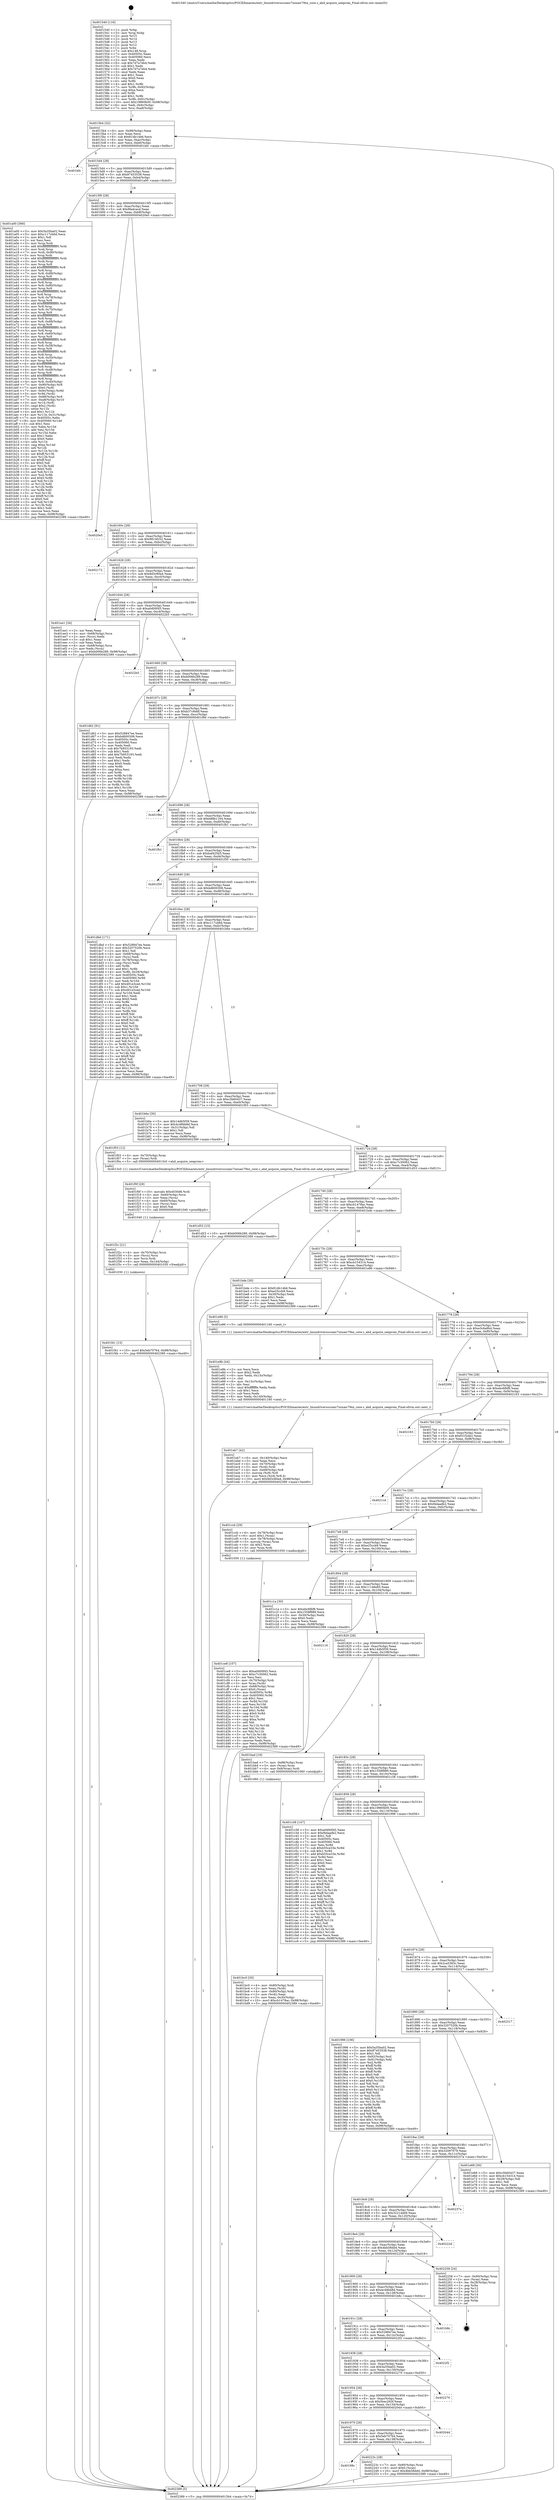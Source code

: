 digraph "0x401540" {
  label = "0x401540 (/mnt/c/Users/mathe/Desktop/tcc/POCII/binaries/extr_linuxdriversscsiaic7xxxaic79xx_core.c_ahd_acquire_seeprom_Final-ollvm.out::main(0))"
  labelloc = "t"
  node[shape=record]

  Entry [label="",width=0.3,height=0.3,shape=circle,fillcolor=black,style=filled]
  "0x4015b4" [label="{
     0x4015b4 [32]\l
     | [instrs]\l
     &nbsp;&nbsp;0x4015b4 \<+6\>: mov -0x98(%rbp),%eax\l
     &nbsp;&nbsp;0x4015ba \<+2\>: mov %eax,%ecx\l
     &nbsp;&nbsp;0x4015bc \<+6\>: sub $0x81db14b6,%ecx\l
     &nbsp;&nbsp;0x4015c2 \<+6\>: mov %eax,-0xac(%rbp)\l
     &nbsp;&nbsp;0x4015c8 \<+6\>: mov %ecx,-0xb0(%rbp)\l
     &nbsp;&nbsp;0x4015ce \<+6\>: je 0000000000401bfc \<main+0x6bc\>\l
  }"]
  "0x401bfc" [label="{
     0x401bfc\l
  }", style=dashed]
  "0x4015d4" [label="{
     0x4015d4 [28]\l
     | [instrs]\l
     &nbsp;&nbsp;0x4015d4 \<+5\>: jmp 00000000004015d9 \<main+0x99\>\l
     &nbsp;&nbsp;0x4015d9 \<+6\>: mov -0xac(%rbp),%eax\l
     &nbsp;&nbsp;0x4015df \<+5\>: sub $0x87453538,%eax\l
     &nbsp;&nbsp;0x4015e4 \<+6\>: mov %eax,-0xb4(%rbp)\l
     &nbsp;&nbsp;0x4015ea \<+6\>: je 0000000000401a00 \<main+0x4c0\>\l
  }"]
  Exit [label="",width=0.3,height=0.3,shape=circle,fillcolor=black,style=filled,peripheries=2]
  "0x401a00" [label="{
     0x401a00 [366]\l
     | [instrs]\l
     &nbsp;&nbsp;0x401a00 \<+5\>: mov $0x5a35ba02,%eax\l
     &nbsp;&nbsp;0x401a05 \<+5\>: mov $0xc117cb6d,%ecx\l
     &nbsp;&nbsp;0x401a0a \<+2\>: mov $0x1,%dl\l
     &nbsp;&nbsp;0x401a0c \<+2\>: xor %esi,%esi\l
     &nbsp;&nbsp;0x401a0e \<+3\>: mov %rsp,%rdi\l
     &nbsp;&nbsp;0x401a11 \<+4\>: add $0xfffffffffffffff0,%rdi\l
     &nbsp;&nbsp;0x401a15 \<+3\>: mov %rdi,%rsp\l
     &nbsp;&nbsp;0x401a18 \<+7\>: mov %rdi,-0x90(%rbp)\l
     &nbsp;&nbsp;0x401a1f \<+3\>: mov %rsp,%rdi\l
     &nbsp;&nbsp;0x401a22 \<+4\>: add $0xfffffffffffffff0,%rdi\l
     &nbsp;&nbsp;0x401a26 \<+3\>: mov %rdi,%rsp\l
     &nbsp;&nbsp;0x401a29 \<+3\>: mov %rsp,%r8\l
     &nbsp;&nbsp;0x401a2c \<+4\>: add $0xfffffffffffffff0,%r8\l
     &nbsp;&nbsp;0x401a30 \<+3\>: mov %r8,%rsp\l
     &nbsp;&nbsp;0x401a33 \<+7\>: mov %r8,-0x88(%rbp)\l
     &nbsp;&nbsp;0x401a3a \<+3\>: mov %rsp,%r8\l
     &nbsp;&nbsp;0x401a3d \<+4\>: add $0xfffffffffffffff0,%r8\l
     &nbsp;&nbsp;0x401a41 \<+3\>: mov %r8,%rsp\l
     &nbsp;&nbsp;0x401a44 \<+4\>: mov %r8,-0x80(%rbp)\l
     &nbsp;&nbsp;0x401a48 \<+3\>: mov %rsp,%r8\l
     &nbsp;&nbsp;0x401a4b \<+4\>: add $0xfffffffffffffff0,%r8\l
     &nbsp;&nbsp;0x401a4f \<+3\>: mov %r8,%rsp\l
     &nbsp;&nbsp;0x401a52 \<+4\>: mov %r8,-0x78(%rbp)\l
     &nbsp;&nbsp;0x401a56 \<+3\>: mov %rsp,%r8\l
     &nbsp;&nbsp;0x401a59 \<+4\>: add $0xfffffffffffffff0,%r8\l
     &nbsp;&nbsp;0x401a5d \<+3\>: mov %r8,%rsp\l
     &nbsp;&nbsp;0x401a60 \<+4\>: mov %r8,-0x70(%rbp)\l
     &nbsp;&nbsp;0x401a64 \<+3\>: mov %rsp,%r8\l
     &nbsp;&nbsp;0x401a67 \<+4\>: add $0xfffffffffffffff0,%r8\l
     &nbsp;&nbsp;0x401a6b \<+3\>: mov %r8,%rsp\l
     &nbsp;&nbsp;0x401a6e \<+4\>: mov %r8,-0x68(%rbp)\l
     &nbsp;&nbsp;0x401a72 \<+3\>: mov %rsp,%r8\l
     &nbsp;&nbsp;0x401a75 \<+4\>: add $0xfffffffffffffff0,%r8\l
     &nbsp;&nbsp;0x401a79 \<+3\>: mov %r8,%rsp\l
     &nbsp;&nbsp;0x401a7c \<+4\>: mov %r8,-0x60(%rbp)\l
     &nbsp;&nbsp;0x401a80 \<+3\>: mov %rsp,%r8\l
     &nbsp;&nbsp;0x401a83 \<+4\>: add $0xfffffffffffffff0,%r8\l
     &nbsp;&nbsp;0x401a87 \<+3\>: mov %r8,%rsp\l
     &nbsp;&nbsp;0x401a8a \<+4\>: mov %r8,-0x58(%rbp)\l
     &nbsp;&nbsp;0x401a8e \<+3\>: mov %rsp,%r8\l
     &nbsp;&nbsp;0x401a91 \<+4\>: add $0xfffffffffffffff0,%r8\l
     &nbsp;&nbsp;0x401a95 \<+3\>: mov %r8,%rsp\l
     &nbsp;&nbsp;0x401a98 \<+4\>: mov %r8,-0x50(%rbp)\l
     &nbsp;&nbsp;0x401a9c \<+3\>: mov %rsp,%r8\l
     &nbsp;&nbsp;0x401a9f \<+4\>: add $0xfffffffffffffff0,%r8\l
     &nbsp;&nbsp;0x401aa3 \<+3\>: mov %r8,%rsp\l
     &nbsp;&nbsp;0x401aa6 \<+4\>: mov %r8,-0x48(%rbp)\l
     &nbsp;&nbsp;0x401aaa \<+3\>: mov %rsp,%r8\l
     &nbsp;&nbsp;0x401aad \<+4\>: add $0xfffffffffffffff0,%r8\l
     &nbsp;&nbsp;0x401ab1 \<+3\>: mov %r8,%rsp\l
     &nbsp;&nbsp;0x401ab4 \<+4\>: mov %r8,-0x40(%rbp)\l
     &nbsp;&nbsp;0x401ab8 \<+7\>: mov -0x90(%rbp),%r8\l
     &nbsp;&nbsp;0x401abf \<+7\>: movl $0x0,(%r8)\l
     &nbsp;&nbsp;0x401ac6 \<+7\>: mov -0x9c(%rbp),%r9d\l
     &nbsp;&nbsp;0x401acd \<+3\>: mov %r9d,(%rdi)\l
     &nbsp;&nbsp;0x401ad0 \<+7\>: mov -0x88(%rbp),%r8\l
     &nbsp;&nbsp;0x401ad7 \<+7\>: mov -0xa8(%rbp),%r10\l
     &nbsp;&nbsp;0x401ade \<+3\>: mov %r10,(%r8)\l
     &nbsp;&nbsp;0x401ae1 \<+3\>: cmpl $0x2,(%rdi)\l
     &nbsp;&nbsp;0x401ae4 \<+4\>: setne %r11b\l
     &nbsp;&nbsp;0x401ae8 \<+4\>: and $0x1,%r11b\l
     &nbsp;&nbsp;0x401aec \<+4\>: mov %r11b,-0x31(%rbp)\l
     &nbsp;&nbsp;0x401af0 \<+7\>: mov 0x40505c,%ebx\l
     &nbsp;&nbsp;0x401af7 \<+8\>: mov 0x405060,%r14d\l
     &nbsp;&nbsp;0x401aff \<+3\>: sub $0x1,%esi\l
     &nbsp;&nbsp;0x401b02 \<+3\>: mov %ebx,%r15d\l
     &nbsp;&nbsp;0x401b05 \<+3\>: add %esi,%r15d\l
     &nbsp;&nbsp;0x401b08 \<+4\>: imul %r15d,%ebx\l
     &nbsp;&nbsp;0x401b0c \<+3\>: and $0x1,%ebx\l
     &nbsp;&nbsp;0x401b0f \<+3\>: cmp $0x0,%ebx\l
     &nbsp;&nbsp;0x401b12 \<+4\>: sete %r11b\l
     &nbsp;&nbsp;0x401b16 \<+4\>: cmp $0xa,%r14d\l
     &nbsp;&nbsp;0x401b1a \<+4\>: setl %r12b\l
     &nbsp;&nbsp;0x401b1e \<+3\>: mov %r11b,%r13b\l
     &nbsp;&nbsp;0x401b21 \<+4\>: xor $0xff,%r13b\l
     &nbsp;&nbsp;0x401b25 \<+3\>: mov %r12b,%sil\l
     &nbsp;&nbsp;0x401b28 \<+4\>: xor $0xff,%sil\l
     &nbsp;&nbsp;0x401b2c \<+3\>: xor $0x0,%dl\l
     &nbsp;&nbsp;0x401b2f \<+3\>: mov %r13b,%dil\l
     &nbsp;&nbsp;0x401b32 \<+4\>: and $0x0,%dil\l
     &nbsp;&nbsp;0x401b36 \<+3\>: and %dl,%r11b\l
     &nbsp;&nbsp;0x401b39 \<+3\>: mov %sil,%r8b\l
     &nbsp;&nbsp;0x401b3c \<+4\>: and $0x0,%r8b\l
     &nbsp;&nbsp;0x401b40 \<+3\>: and %dl,%r12b\l
     &nbsp;&nbsp;0x401b43 \<+3\>: or %r11b,%dil\l
     &nbsp;&nbsp;0x401b46 \<+3\>: or %r12b,%r8b\l
     &nbsp;&nbsp;0x401b49 \<+3\>: xor %r8b,%dil\l
     &nbsp;&nbsp;0x401b4c \<+3\>: or %sil,%r13b\l
     &nbsp;&nbsp;0x401b4f \<+4\>: xor $0xff,%r13b\l
     &nbsp;&nbsp;0x401b53 \<+3\>: or $0x0,%dl\l
     &nbsp;&nbsp;0x401b56 \<+3\>: and %dl,%r13b\l
     &nbsp;&nbsp;0x401b59 \<+3\>: or %r13b,%dil\l
     &nbsp;&nbsp;0x401b5c \<+4\>: test $0x1,%dil\l
     &nbsp;&nbsp;0x401b60 \<+3\>: cmovne %ecx,%eax\l
     &nbsp;&nbsp;0x401b63 \<+6\>: mov %eax,-0x98(%rbp)\l
     &nbsp;&nbsp;0x401b69 \<+5\>: jmp 0000000000402389 \<main+0xe49\>\l
  }"]
  "0x4015f0" [label="{
     0x4015f0 [28]\l
     | [instrs]\l
     &nbsp;&nbsp;0x4015f0 \<+5\>: jmp 00000000004015f5 \<main+0xb5\>\l
     &nbsp;&nbsp;0x4015f5 \<+6\>: mov -0xac(%rbp),%eax\l
     &nbsp;&nbsp;0x4015fb \<+5\>: sub $0x8fadcacd,%eax\l
     &nbsp;&nbsp;0x401600 \<+6\>: mov %eax,-0xb8(%rbp)\l
     &nbsp;&nbsp;0x401606 \<+6\>: je 00000000004020e5 \<main+0xba5\>\l
  }"]
  "0x40198c" [label="{
     0x40198c\l
  }", style=dashed]
  "0x4020e5" [label="{
     0x4020e5\l
  }", style=dashed]
  "0x40160c" [label="{
     0x40160c [28]\l
     | [instrs]\l
     &nbsp;&nbsp;0x40160c \<+5\>: jmp 0000000000401611 \<main+0xd1\>\l
     &nbsp;&nbsp;0x401611 \<+6\>: mov -0xac(%rbp),%eax\l
     &nbsp;&nbsp;0x401617 \<+5\>: sub $0x9814fc52,%eax\l
     &nbsp;&nbsp;0x40161c \<+6\>: mov %eax,-0xbc(%rbp)\l
     &nbsp;&nbsp;0x401622 \<+6\>: je 0000000000402172 \<main+0xc32\>\l
  }"]
  "0x40223c" [label="{
     0x40223c [28]\l
     | [instrs]\l
     &nbsp;&nbsp;0x40223c \<+7\>: mov -0x90(%rbp),%rax\l
     &nbsp;&nbsp;0x402243 \<+6\>: movl $0x0,(%rax)\l
     &nbsp;&nbsp;0x402249 \<+10\>: movl $0x4bb58dd4,-0x98(%rbp)\l
     &nbsp;&nbsp;0x402253 \<+5\>: jmp 0000000000402389 \<main+0xe49\>\l
  }"]
  "0x402172" [label="{
     0x402172\l
  }", style=dashed]
  "0x401628" [label="{
     0x401628 [28]\l
     | [instrs]\l
     &nbsp;&nbsp;0x401628 \<+5\>: jmp 000000000040162d \<main+0xed\>\l
     &nbsp;&nbsp;0x40162d \<+6\>: mov -0xac(%rbp),%eax\l
     &nbsp;&nbsp;0x401633 \<+5\>: sub $0x9d3c80a4,%eax\l
     &nbsp;&nbsp;0x401638 \<+6\>: mov %eax,-0xc0(%rbp)\l
     &nbsp;&nbsp;0x40163e \<+6\>: je 0000000000401ee1 \<main+0x9a1\>\l
  }"]
  "0x401970" [label="{
     0x401970 [28]\l
     | [instrs]\l
     &nbsp;&nbsp;0x401970 \<+5\>: jmp 0000000000401975 \<main+0x435\>\l
     &nbsp;&nbsp;0x401975 \<+6\>: mov -0xac(%rbp),%eax\l
     &nbsp;&nbsp;0x40197b \<+5\>: sub $0x5eb70764,%eax\l
     &nbsp;&nbsp;0x401980 \<+6\>: mov %eax,-0x138(%rbp)\l
     &nbsp;&nbsp;0x401986 \<+6\>: je 000000000040223c \<main+0xcfc\>\l
  }"]
  "0x401ee1" [label="{
     0x401ee1 [34]\l
     | [instrs]\l
     &nbsp;&nbsp;0x401ee1 \<+2\>: xor %eax,%eax\l
     &nbsp;&nbsp;0x401ee3 \<+4\>: mov -0x68(%rbp),%rcx\l
     &nbsp;&nbsp;0x401ee7 \<+2\>: mov (%rcx),%edx\l
     &nbsp;&nbsp;0x401ee9 \<+3\>: sub $0x1,%eax\l
     &nbsp;&nbsp;0x401eec \<+2\>: sub %eax,%edx\l
     &nbsp;&nbsp;0x401eee \<+4\>: mov -0x68(%rbp),%rcx\l
     &nbsp;&nbsp;0x401ef2 \<+2\>: mov %edx,(%rcx)\l
     &nbsp;&nbsp;0x401ef4 \<+10\>: movl $0xb006b289,-0x98(%rbp)\l
     &nbsp;&nbsp;0x401efe \<+5\>: jmp 0000000000402389 \<main+0xe49\>\l
  }"]
  "0x401644" [label="{
     0x401644 [28]\l
     | [instrs]\l
     &nbsp;&nbsp;0x401644 \<+5\>: jmp 0000000000401649 \<main+0x109\>\l
     &nbsp;&nbsp;0x401649 \<+6\>: mov -0xac(%rbp),%eax\l
     &nbsp;&nbsp;0x40164f \<+5\>: sub $0xa0d00f45,%eax\l
     &nbsp;&nbsp;0x401654 \<+6\>: mov %eax,-0xc4(%rbp)\l
     &nbsp;&nbsp;0x40165a \<+6\>: je 00000000004022b5 \<main+0xd75\>\l
  }"]
  "0x402044" [label="{
     0x402044\l
  }", style=dashed]
  "0x4022b5" [label="{
     0x4022b5\l
  }", style=dashed]
  "0x401660" [label="{
     0x401660 [28]\l
     | [instrs]\l
     &nbsp;&nbsp;0x401660 \<+5\>: jmp 0000000000401665 \<main+0x125\>\l
     &nbsp;&nbsp;0x401665 \<+6\>: mov -0xac(%rbp),%eax\l
     &nbsp;&nbsp;0x40166b \<+5\>: sub $0xb006b289,%eax\l
     &nbsp;&nbsp;0x401670 \<+6\>: mov %eax,-0xc8(%rbp)\l
     &nbsp;&nbsp;0x401676 \<+6\>: je 0000000000401d62 \<main+0x822\>\l
  }"]
  "0x401954" [label="{
     0x401954 [28]\l
     | [instrs]\l
     &nbsp;&nbsp;0x401954 \<+5\>: jmp 0000000000401959 \<main+0x419\>\l
     &nbsp;&nbsp;0x401959 \<+6\>: mov -0xac(%rbp),%eax\l
     &nbsp;&nbsp;0x40195f \<+5\>: sub $0x5bec262f,%eax\l
     &nbsp;&nbsp;0x401964 \<+6\>: mov %eax,-0x134(%rbp)\l
     &nbsp;&nbsp;0x40196a \<+6\>: je 0000000000402044 \<main+0xb04\>\l
  }"]
  "0x401d62" [label="{
     0x401d62 [91]\l
     | [instrs]\l
     &nbsp;&nbsp;0x401d62 \<+5\>: mov $0x528847ee,%eax\l
     &nbsp;&nbsp;0x401d67 \<+5\>: mov $0xbd600306,%ecx\l
     &nbsp;&nbsp;0x401d6c \<+7\>: mov 0x40505c,%edx\l
     &nbsp;&nbsp;0x401d73 \<+7\>: mov 0x405060,%esi\l
     &nbsp;&nbsp;0x401d7a \<+2\>: mov %edx,%edi\l
     &nbsp;&nbsp;0x401d7c \<+6\>: sub $0x7b953193,%edi\l
     &nbsp;&nbsp;0x401d82 \<+3\>: sub $0x1,%edi\l
     &nbsp;&nbsp;0x401d85 \<+6\>: add $0x7b953193,%edi\l
     &nbsp;&nbsp;0x401d8b \<+3\>: imul %edi,%edx\l
     &nbsp;&nbsp;0x401d8e \<+3\>: and $0x1,%edx\l
     &nbsp;&nbsp;0x401d91 \<+3\>: cmp $0x0,%edx\l
     &nbsp;&nbsp;0x401d94 \<+4\>: sete %r8b\l
     &nbsp;&nbsp;0x401d98 \<+3\>: cmp $0xa,%esi\l
     &nbsp;&nbsp;0x401d9b \<+4\>: setl %r9b\l
     &nbsp;&nbsp;0x401d9f \<+3\>: mov %r8b,%r10b\l
     &nbsp;&nbsp;0x401da2 \<+3\>: and %r9b,%r10b\l
     &nbsp;&nbsp;0x401da5 \<+3\>: xor %r9b,%r8b\l
     &nbsp;&nbsp;0x401da8 \<+3\>: or %r8b,%r10b\l
     &nbsp;&nbsp;0x401dab \<+4\>: test $0x1,%r10b\l
     &nbsp;&nbsp;0x401daf \<+3\>: cmovne %ecx,%eax\l
     &nbsp;&nbsp;0x401db2 \<+6\>: mov %eax,-0x98(%rbp)\l
     &nbsp;&nbsp;0x401db8 \<+5\>: jmp 0000000000402389 \<main+0xe49\>\l
  }"]
  "0x40167c" [label="{
     0x40167c [28]\l
     | [instrs]\l
     &nbsp;&nbsp;0x40167c \<+5\>: jmp 0000000000401681 \<main+0x141\>\l
     &nbsp;&nbsp;0x401681 \<+6\>: mov -0xac(%rbp),%eax\l
     &nbsp;&nbsp;0x401687 \<+5\>: sub $0xb37c8ddf,%eax\l
     &nbsp;&nbsp;0x40168c \<+6\>: mov %eax,-0xcc(%rbp)\l
     &nbsp;&nbsp;0x401692 \<+6\>: je 0000000000401f8d \<main+0xa4d\>\l
  }"]
  "0x402270" [label="{
     0x402270\l
  }", style=dashed]
  "0x401f8d" [label="{
     0x401f8d\l
  }", style=dashed]
  "0x401698" [label="{
     0x401698 [28]\l
     | [instrs]\l
     &nbsp;&nbsp;0x401698 \<+5\>: jmp 000000000040169d \<main+0x15d\>\l
     &nbsp;&nbsp;0x40169d \<+6\>: mov -0xac(%rbp),%eax\l
     &nbsp;&nbsp;0x4016a3 \<+5\>: sub $0xb88b1164,%eax\l
     &nbsp;&nbsp;0x4016a8 \<+6\>: mov %eax,-0xd0(%rbp)\l
     &nbsp;&nbsp;0x4016ae \<+6\>: je 0000000000401fb1 \<main+0xa71\>\l
  }"]
  "0x401938" [label="{
     0x401938 [28]\l
     | [instrs]\l
     &nbsp;&nbsp;0x401938 \<+5\>: jmp 000000000040193d \<main+0x3fd\>\l
     &nbsp;&nbsp;0x40193d \<+6\>: mov -0xac(%rbp),%eax\l
     &nbsp;&nbsp;0x401943 \<+5\>: sub $0x5a35ba02,%eax\l
     &nbsp;&nbsp;0x401948 \<+6\>: mov %eax,-0x130(%rbp)\l
     &nbsp;&nbsp;0x40194e \<+6\>: je 0000000000402270 \<main+0xd30\>\l
  }"]
  "0x401fb1" [label="{
     0x401fb1\l
  }", style=dashed]
  "0x4016b4" [label="{
     0x4016b4 [28]\l
     | [instrs]\l
     &nbsp;&nbsp;0x4016b4 \<+5\>: jmp 00000000004016b9 \<main+0x179\>\l
     &nbsp;&nbsp;0x4016b9 \<+6\>: mov -0xac(%rbp),%eax\l
     &nbsp;&nbsp;0x4016bf \<+5\>: sub $0xbaf425b5,%eax\l
     &nbsp;&nbsp;0x4016c4 \<+6\>: mov %eax,-0xd4(%rbp)\l
     &nbsp;&nbsp;0x4016ca \<+6\>: je 0000000000401f50 \<main+0xa10\>\l
  }"]
  "0x4022f2" [label="{
     0x4022f2\l
  }", style=dashed]
  "0x401f50" [label="{
     0x401f50\l
  }", style=dashed]
  "0x4016d0" [label="{
     0x4016d0 [28]\l
     | [instrs]\l
     &nbsp;&nbsp;0x4016d0 \<+5\>: jmp 00000000004016d5 \<main+0x195\>\l
     &nbsp;&nbsp;0x4016d5 \<+6\>: mov -0xac(%rbp),%eax\l
     &nbsp;&nbsp;0x4016db \<+5\>: sub $0xbd600306,%eax\l
     &nbsp;&nbsp;0x4016e0 \<+6\>: mov %eax,-0xd8(%rbp)\l
     &nbsp;&nbsp;0x4016e6 \<+6\>: je 0000000000401dbd \<main+0x87d\>\l
  }"]
  "0x40191c" [label="{
     0x40191c [28]\l
     | [instrs]\l
     &nbsp;&nbsp;0x40191c \<+5\>: jmp 0000000000401921 \<main+0x3e1\>\l
     &nbsp;&nbsp;0x401921 \<+6\>: mov -0xac(%rbp),%eax\l
     &nbsp;&nbsp;0x401927 \<+5\>: sub $0x528847ee,%eax\l
     &nbsp;&nbsp;0x40192c \<+6\>: mov %eax,-0x12c(%rbp)\l
     &nbsp;&nbsp;0x401932 \<+6\>: je 00000000004022f2 \<main+0xdb2\>\l
  }"]
  "0x401dbd" [label="{
     0x401dbd [171]\l
     | [instrs]\l
     &nbsp;&nbsp;0x401dbd \<+5\>: mov $0x528847ee,%eax\l
     &nbsp;&nbsp;0x401dc2 \<+5\>: mov $0x3207520b,%ecx\l
     &nbsp;&nbsp;0x401dc7 \<+2\>: mov $0x1,%dl\l
     &nbsp;&nbsp;0x401dc9 \<+4\>: mov -0x68(%rbp),%rsi\l
     &nbsp;&nbsp;0x401dcd \<+2\>: mov (%rsi),%edi\l
     &nbsp;&nbsp;0x401dcf \<+4\>: mov -0x78(%rbp),%rsi\l
     &nbsp;&nbsp;0x401dd3 \<+2\>: cmp (%rsi),%edi\l
     &nbsp;&nbsp;0x401dd5 \<+4\>: setl %r8b\l
     &nbsp;&nbsp;0x401dd9 \<+4\>: and $0x1,%r8b\l
     &nbsp;&nbsp;0x401ddd \<+4\>: mov %r8b,-0x29(%rbp)\l
     &nbsp;&nbsp;0x401de1 \<+7\>: mov 0x40505c,%edi\l
     &nbsp;&nbsp;0x401de8 \<+8\>: mov 0x405060,%r9d\l
     &nbsp;&nbsp;0x401df0 \<+3\>: mov %edi,%r10d\l
     &nbsp;&nbsp;0x401df3 \<+7\>: add $0x491e3ced,%r10d\l
     &nbsp;&nbsp;0x401dfa \<+4\>: sub $0x1,%r10d\l
     &nbsp;&nbsp;0x401dfe \<+7\>: sub $0x491e3ced,%r10d\l
     &nbsp;&nbsp;0x401e05 \<+4\>: imul %r10d,%edi\l
     &nbsp;&nbsp;0x401e09 \<+3\>: and $0x1,%edi\l
     &nbsp;&nbsp;0x401e0c \<+3\>: cmp $0x0,%edi\l
     &nbsp;&nbsp;0x401e0f \<+4\>: sete %r8b\l
     &nbsp;&nbsp;0x401e13 \<+4\>: cmp $0xa,%r9d\l
     &nbsp;&nbsp;0x401e17 \<+4\>: setl %r11b\l
     &nbsp;&nbsp;0x401e1b \<+3\>: mov %r8b,%bl\l
     &nbsp;&nbsp;0x401e1e \<+3\>: xor $0xff,%bl\l
     &nbsp;&nbsp;0x401e21 \<+3\>: mov %r11b,%r14b\l
     &nbsp;&nbsp;0x401e24 \<+4\>: xor $0xff,%r14b\l
     &nbsp;&nbsp;0x401e28 \<+3\>: xor $0x0,%dl\l
     &nbsp;&nbsp;0x401e2b \<+3\>: mov %bl,%r15b\l
     &nbsp;&nbsp;0x401e2e \<+4\>: and $0x0,%r15b\l
     &nbsp;&nbsp;0x401e32 \<+3\>: and %dl,%r8b\l
     &nbsp;&nbsp;0x401e35 \<+3\>: mov %r14b,%r12b\l
     &nbsp;&nbsp;0x401e38 \<+4\>: and $0x0,%r12b\l
     &nbsp;&nbsp;0x401e3c \<+3\>: and %dl,%r11b\l
     &nbsp;&nbsp;0x401e3f \<+3\>: or %r8b,%r15b\l
     &nbsp;&nbsp;0x401e42 \<+3\>: or %r11b,%r12b\l
     &nbsp;&nbsp;0x401e45 \<+3\>: xor %r12b,%r15b\l
     &nbsp;&nbsp;0x401e48 \<+3\>: or %r14b,%bl\l
     &nbsp;&nbsp;0x401e4b \<+3\>: xor $0xff,%bl\l
     &nbsp;&nbsp;0x401e4e \<+3\>: or $0x0,%dl\l
     &nbsp;&nbsp;0x401e51 \<+2\>: and %dl,%bl\l
     &nbsp;&nbsp;0x401e53 \<+3\>: or %bl,%r15b\l
     &nbsp;&nbsp;0x401e56 \<+4\>: test $0x1,%r15b\l
     &nbsp;&nbsp;0x401e5a \<+3\>: cmovne %ecx,%eax\l
     &nbsp;&nbsp;0x401e5d \<+6\>: mov %eax,-0x98(%rbp)\l
     &nbsp;&nbsp;0x401e63 \<+5\>: jmp 0000000000402389 \<main+0xe49\>\l
  }"]
  "0x4016ec" [label="{
     0x4016ec [28]\l
     | [instrs]\l
     &nbsp;&nbsp;0x4016ec \<+5\>: jmp 00000000004016f1 \<main+0x1b1\>\l
     &nbsp;&nbsp;0x4016f1 \<+6\>: mov -0xac(%rbp),%eax\l
     &nbsp;&nbsp;0x4016f7 \<+5\>: sub $0xc117cb6d,%eax\l
     &nbsp;&nbsp;0x4016fc \<+6\>: mov %eax,-0xdc(%rbp)\l
     &nbsp;&nbsp;0x401702 \<+6\>: je 0000000000401b6e \<main+0x62e\>\l
  }"]
  "0x401b8c" [label="{
     0x401b8c\l
  }", style=dashed]
  "0x401b6e" [label="{
     0x401b6e [30]\l
     | [instrs]\l
     &nbsp;&nbsp;0x401b6e \<+5\>: mov $0x14db5f39,%eax\l
     &nbsp;&nbsp;0x401b73 \<+5\>: mov $0x4c48bb8d,%ecx\l
     &nbsp;&nbsp;0x401b78 \<+3\>: mov -0x31(%rbp),%dl\l
     &nbsp;&nbsp;0x401b7b \<+3\>: test $0x1,%dl\l
     &nbsp;&nbsp;0x401b7e \<+3\>: cmovne %ecx,%eax\l
     &nbsp;&nbsp;0x401b81 \<+6\>: mov %eax,-0x98(%rbp)\l
     &nbsp;&nbsp;0x401b87 \<+5\>: jmp 0000000000402389 \<main+0xe49\>\l
  }"]
  "0x401708" [label="{
     0x401708 [28]\l
     | [instrs]\l
     &nbsp;&nbsp;0x401708 \<+5\>: jmp 000000000040170d \<main+0x1cd\>\l
     &nbsp;&nbsp;0x40170d \<+6\>: mov -0xac(%rbp),%eax\l
     &nbsp;&nbsp;0x401713 \<+5\>: sub $0xc5b60437,%eax\l
     &nbsp;&nbsp;0x401718 \<+6\>: mov %eax,-0xe0(%rbp)\l
     &nbsp;&nbsp;0x40171e \<+6\>: je 0000000000401f03 \<main+0x9c3\>\l
  }"]
  "0x401900" [label="{
     0x401900 [28]\l
     | [instrs]\l
     &nbsp;&nbsp;0x401900 \<+5\>: jmp 0000000000401905 \<main+0x3c5\>\l
     &nbsp;&nbsp;0x401905 \<+6\>: mov -0xac(%rbp),%eax\l
     &nbsp;&nbsp;0x40190b \<+5\>: sub $0x4c48bb8d,%eax\l
     &nbsp;&nbsp;0x401910 \<+6\>: mov %eax,-0x128(%rbp)\l
     &nbsp;&nbsp;0x401916 \<+6\>: je 0000000000401b8c \<main+0x64c\>\l
  }"]
  "0x401f03" [label="{
     0x401f03 [12]\l
     | [instrs]\l
     &nbsp;&nbsp;0x401f03 \<+4\>: mov -0x70(%rbp),%rax\l
     &nbsp;&nbsp;0x401f07 \<+3\>: mov (%rax),%rdi\l
     &nbsp;&nbsp;0x401f0a \<+5\>: call 00000000004013c0 \<ahd_acquire_seeprom\>\l
     | [calls]\l
     &nbsp;&nbsp;0x4013c0 \{1\} (/mnt/c/Users/mathe/Desktop/tcc/POCII/binaries/extr_linuxdriversscsiaic7xxxaic79xx_core.c_ahd_acquire_seeprom_Final-ollvm.out::ahd_acquire_seeprom)\l
  }"]
  "0x401724" [label="{
     0x401724 [28]\l
     | [instrs]\l
     &nbsp;&nbsp;0x401724 \<+5\>: jmp 0000000000401729 \<main+0x1e9\>\l
     &nbsp;&nbsp;0x401729 \<+6\>: mov -0xac(%rbp),%eax\l
     &nbsp;&nbsp;0x40172f \<+5\>: sub $0xc7c30062,%eax\l
     &nbsp;&nbsp;0x401734 \<+6\>: mov %eax,-0xe4(%rbp)\l
     &nbsp;&nbsp;0x40173a \<+6\>: je 0000000000401d53 \<main+0x813\>\l
  }"]
  "0x402258" [label="{
     0x402258 [24]\l
     | [instrs]\l
     &nbsp;&nbsp;0x402258 \<+7\>: mov -0x90(%rbp),%rax\l
     &nbsp;&nbsp;0x40225f \<+2\>: mov (%rax),%eax\l
     &nbsp;&nbsp;0x402261 \<+4\>: lea -0x28(%rbp),%rsp\l
     &nbsp;&nbsp;0x402265 \<+1\>: pop %rbx\l
     &nbsp;&nbsp;0x402266 \<+2\>: pop %r12\l
     &nbsp;&nbsp;0x402268 \<+2\>: pop %r13\l
     &nbsp;&nbsp;0x40226a \<+2\>: pop %r14\l
     &nbsp;&nbsp;0x40226c \<+2\>: pop %r15\l
     &nbsp;&nbsp;0x40226e \<+1\>: pop %rbp\l
     &nbsp;&nbsp;0x40226f \<+1\>: ret\l
  }"]
  "0x401d53" [label="{
     0x401d53 [15]\l
     | [instrs]\l
     &nbsp;&nbsp;0x401d53 \<+10\>: movl $0xb006b289,-0x98(%rbp)\l
     &nbsp;&nbsp;0x401d5d \<+5\>: jmp 0000000000402389 \<main+0xe49\>\l
  }"]
  "0x401740" [label="{
     0x401740 [28]\l
     | [instrs]\l
     &nbsp;&nbsp;0x401740 \<+5\>: jmp 0000000000401745 \<main+0x205\>\l
     &nbsp;&nbsp;0x401745 \<+6\>: mov -0xac(%rbp),%eax\l
     &nbsp;&nbsp;0x40174b \<+5\>: sub $0xcb1478ac,%eax\l
     &nbsp;&nbsp;0x401750 \<+6\>: mov %eax,-0xe8(%rbp)\l
     &nbsp;&nbsp;0x401756 \<+6\>: je 0000000000401bde \<main+0x69e\>\l
  }"]
  "0x4018e4" [label="{
     0x4018e4 [28]\l
     | [instrs]\l
     &nbsp;&nbsp;0x4018e4 \<+5\>: jmp 00000000004018e9 \<main+0x3a9\>\l
     &nbsp;&nbsp;0x4018e9 \<+6\>: mov -0xac(%rbp),%eax\l
     &nbsp;&nbsp;0x4018ef \<+5\>: sub $0x4bb58dd4,%eax\l
     &nbsp;&nbsp;0x4018f4 \<+6\>: mov %eax,-0x124(%rbp)\l
     &nbsp;&nbsp;0x4018fa \<+6\>: je 0000000000402258 \<main+0xd18\>\l
  }"]
  "0x401bde" [label="{
     0x401bde [30]\l
     | [instrs]\l
     &nbsp;&nbsp;0x401bde \<+5\>: mov $0x81db14b6,%eax\l
     &nbsp;&nbsp;0x401be3 \<+5\>: mov $0xe25ccb9,%ecx\l
     &nbsp;&nbsp;0x401be8 \<+3\>: mov -0x30(%rbp),%edx\l
     &nbsp;&nbsp;0x401beb \<+3\>: cmp $0x1,%edx\l
     &nbsp;&nbsp;0x401bee \<+3\>: cmovl %ecx,%eax\l
     &nbsp;&nbsp;0x401bf1 \<+6\>: mov %eax,-0x98(%rbp)\l
     &nbsp;&nbsp;0x401bf7 \<+5\>: jmp 0000000000402389 \<main+0xe49\>\l
  }"]
  "0x40175c" [label="{
     0x40175c [28]\l
     | [instrs]\l
     &nbsp;&nbsp;0x40175c \<+5\>: jmp 0000000000401761 \<main+0x221\>\l
     &nbsp;&nbsp;0x401761 \<+6\>: mov -0xac(%rbp),%eax\l
     &nbsp;&nbsp;0x401767 \<+5\>: sub $0xcb154314,%eax\l
     &nbsp;&nbsp;0x40176c \<+6\>: mov %eax,-0xec(%rbp)\l
     &nbsp;&nbsp;0x401772 \<+6\>: je 0000000000401e86 \<main+0x946\>\l
  }"]
  "0x40222d" [label="{
     0x40222d\l
  }", style=dashed]
  "0x401e86" [label="{
     0x401e86 [5]\l
     | [instrs]\l
     &nbsp;&nbsp;0x401e86 \<+5\>: call 0000000000401160 \<next_i\>\l
     | [calls]\l
     &nbsp;&nbsp;0x401160 \{1\} (/mnt/c/Users/mathe/Desktop/tcc/POCII/binaries/extr_linuxdriversscsiaic7xxxaic79xx_core.c_ahd_acquire_seeprom_Final-ollvm.out::next_i)\l
  }"]
  "0x401778" [label="{
     0x401778 [28]\l
     | [instrs]\l
     &nbsp;&nbsp;0x401778 \<+5\>: jmp 000000000040177d \<main+0x23d\>\l
     &nbsp;&nbsp;0x40177d \<+6\>: mov -0xac(%rbp),%eax\l
     &nbsp;&nbsp;0x401783 \<+5\>: sub $0xe3c6a8b4,%eax\l
     &nbsp;&nbsp;0x401788 \<+6\>: mov %eax,-0xf0(%rbp)\l
     &nbsp;&nbsp;0x40178e \<+6\>: je 00000000004020f4 \<main+0xbb4\>\l
  }"]
  "0x4018c8" [label="{
     0x4018c8 [28]\l
     | [instrs]\l
     &nbsp;&nbsp;0x4018c8 \<+5\>: jmp 00000000004018cd \<main+0x38d\>\l
     &nbsp;&nbsp;0x4018cd \<+6\>: mov -0xac(%rbp),%eax\l
     &nbsp;&nbsp;0x4018d3 \<+5\>: sub $0x32214e69,%eax\l
     &nbsp;&nbsp;0x4018d8 \<+6\>: mov %eax,-0x120(%rbp)\l
     &nbsp;&nbsp;0x4018de \<+6\>: je 000000000040222d \<main+0xced\>\l
  }"]
  "0x4020f4" [label="{
     0x4020f4\l
  }", style=dashed]
  "0x401794" [label="{
     0x401794 [28]\l
     | [instrs]\l
     &nbsp;&nbsp;0x401794 \<+5\>: jmp 0000000000401799 \<main+0x259\>\l
     &nbsp;&nbsp;0x401799 \<+6\>: mov -0xac(%rbp),%eax\l
     &nbsp;&nbsp;0x40179f \<+5\>: sub $0xebc6fbf8,%eax\l
     &nbsp;&nbsp;0x4017a4 \<+6\>: mov %eax,-0xf4(%rbp)\l
     &nbsp;&nbsp;0x4017aa \<+6\>: je 0000000000402163 \<main+0xc23\>\l
  }"]
  "0x40237a" [label="{
     0x40237a\l
  }", style=dashed]
  "0x402163" [label="{
     0x402163\l
  }", style=dashed]
  "0x4017b0" [label="{
     0x4017b0 [28]\l
     | [instrs]\l
     &nbsp;&nbsp;0x4017b0 \<+5\>: jmp 00000000004017b5 \<main+0x275\>\l
     &nbsp;&nbsp;0x4017b5 \<+6\>: mov -0xac(%rbp),%eax\l
     &nbsp;&nbsp;0x4017bb \<+5\>: sub $0xf31f2de2,%eax\l
     &nbsp;&nbsp;0x4017c0 \<+6\>: mov %eax,-0xf8(%rbp)\l
     &nbsp;&nbsp;0x4017c6 \<+6\>: je 00000000004021cd \<main+0xc8d\>\l
  }"]
  "0x401f41" [label="{
     0x401f41 [15]\l
     | [instrs]\l
     &nbsp;&nbsp;0x401f41 \<+10\>: movl $0x5eb70764,-0x98(%rbp)\l
     &nbsp;&nbsp;0x401f4b \<+5\>: jmp 0000000000402389 \<main+0xe49\>\l
  }"]
  "0x4021cd" [label="{
     0x4021cd\l
  }", style=dashed]
  "0x4017cc" [label="{
     0x4017cc [28]\l
     | [instrs]\l
     &nbsp;&nbsp;0x4017cc \<+5\>: jmp 00000000004017d1 \<main+0x291\>\l
     &nbsp;&nbsp;0x4017d1 \<+6\>: mov -0xac(%rbp),%eax\l
     &nbsp;&nbsp;0x4017d7 \<+5\>: sub $0xf4daadb2,%eax\l
     &nbsp;&nbsp;0x4017dc \<+6\>: mov %eax,-0xfc(%rbp)\l
     &nbsp;&nbsp;0x4017e2 \<+6\>: je 0000000000401ccb \<main+0x78b\>\l
  }"]
  "0x401f2c" [label="{
     0x401f2c [21]\l
     | [instrs]\l
     &nbsp;&nbsp;0x401f2c \<+4\>: mov -0x70(%rbp),%rcx\l
     &nbsp;&nbsp;0x401f30 \<+3\>: mov (%rcx),%rcx\l
     &nbsp;&nbsp;0x401f33 \<+3\>: mov %rcx,%rdi\l
     &nbsp;&nbsp;0x401f36 \<+6\>: mov %eax,-0x144(%rbp)\l
     &nbsp;&nbsp;0x401f3c \<+5\>: call 0000000000401030 \<free@plt\>\l
     | [calls]\l
     &nbsp;&nbsp;0x401030 \{1\} (unknown)\l
  }"]
  "0x401ccb" [label="{
     0x401ccb [29]\l
     | [instrs]\l
     &nbsp;&nbsp;0x401ccb \<+4\>: mov -0x78(%rbp),%rax\l
     &nbsp;&nbsp;0x401ccf \<+6\>: movl $0x1,(%rax)\l
     &nbsp;&nbsp;0x401cd5 \<+4\>: mov -0x78(%rbp),%rax\l
     &nbsp;&nbsp;0x401cd9 \<+3\>: movslq (%rax),%rax\l
     &nbsp;&nbsp;0x401cdc \<+4\>: shl $0x2,%rax\l
     &nbsp;&nbsp;0x401ce0 \<+3\>: mov %rax,%rdi\l
     &nbsp;&nbsp;0x401ce3 \<+5\>: call 0000000000401050 \<malloc@plt\>\l
     | [calls]\l
     &nbsp;&nbsp;0x401050 \{1\} (unknown)\l
  }"]
  "0x4017e8" [label="{
     0x4017e8 [28]\l
     | [instrs]\l
     &nbsp;&nbsp;0x4017e8 \<+5\>: jmp 00000000004017ed \<main+0x2ad\>\l
     &nbsp;&nbsp;0x4017ed \<+6\>: mov -0xac(%rbp),%eax\l
     &nbsp;&nbsp;0x4017f3 \<+5\>: sub $0xe25ccb9,%eax\l
     &nbsp;&nbsp;0x4017f8 \<+6\>: mov %eax,-0x100(%rbp)\l
     &nbsp;&nbsp;0x4017fe \<+6\>: je 0000000000401c1a \<main+0x6da\>\l
  }"]
  "0x401f0f" [label="{
     0x401f0f [29]\l
     | [instrs]\l
     &nbsp;&nbsp;0x401f0f \<+10\>: movabs $0x4030d6,%rdi\l
     &nbsp;&nbsp;0x401f19 \<+4\>: mov -0x60(%rbp),%rcx\l
     &nbsp;&nbsp;0x401f1d \<+2\>: mov %eax,(%rcx)\l
     &nbsp;&nbsp;0x401f1f \<+4\>: mov -0x60(%rbp),%rcx\l
     &nbsp;&nbsp;0x401f23 \<+2\>: mov (%rcx),%esi\l
     &nbsp;&nbsp;0x401f25 \<+2\>: mov $0x0,%al\l
     &nbsp;&nbsp;0x401f27 \<+5\>: call 0000000000401040 \<printf@plt\>\l
     | [calls]\l
     &nbsp;&nbsp;0x401040 \{1\} (unknown)\l
  }"]
  "0x401c1a" [label="{
     0x401c1a [30]\l
     | [instrs]\l
     &nbsp;&nbsp;0x401c1a \<+5\>: mov $0xebc6fbf8,%eax\l
     &nbsp;&nbsp;0x401c1f \<+5\>: mov $0x1558f989,%ecx\l
     &nbsp;&nbsp;0x401c24 \<+3\>: mov -0x30(%rbp),%edx\l
     &nbsp;&nbsp;0x401c27 \<+3\>: cmp $0x0,%edx\l
     &nbsp;&nbsp;0x401c2a \<+3\>: cmove %ecx,%eax\l
     &nbsp;&nbsp;0x401c2d \<+6\>: mov %eax,-0x98(%rbp)\l
     &nbsp;&nbsp;0x401c33 \<+5\>: jmp 0000000000402389 \<main+0xe49\>\l
  }"]
  "0x401804" [label="{
     0x401804 [28]\l
     | [instrs]\l
     &nbsp;&nbsp;0x401804 \<+5\>: jmp 0000000000401809 \<main+0x2c9\>\l
     &nbsp;&nbsp;0x401809 \<+6\>: mov -0xac(%rbp),%eax\l
     &nbsp;&nbsp;0x40180f \<+5\>: sub $0x11146e85,%eax\l
     &nbsp;&nbsp;0x401814 \<+6\>: mov %eax,-0x104(%rbp)\l
     &nbsp;&nbsp;0x40181a \<+6\>: je 0000000000402116 \<main+0xbd6\>\l
  }"]
  "0x401eb7" [label="{
     0x401eb7 [42]\l
     | [instrs]\l
     &nbsp;&nbsp;0x401eb7 \<+6\>: mov -0x140(%rbp),%ecx\l
     &nbsp;&nbsp;0x401ebd \<+3\>: imul %eax,%ecx\l
     &nbsp;&nbsp;0x401ec0 \<+4\>: mov -0x70(%rbp),%rdi\l
     &nbsp;&nbsp;0x401ec4 \<+3\>: mov (%rdi),%rdi\l
     &nbsp;&nbsp;0x401ec7 \<+4\>: mov -0x68(%rbp),%r8\l
     &nbsp;&nbsp;0x401ecb \<+3\>: movslq (%r8),%r8\l
     &nbsp;&nbsp;0x401ece \<+4\>: mov %ecx,(%rdi,%r8,4)\l
     &nbsp;&nbsp;0x401ed2 \<+10\>: movl $0x9d3c80a4,-0x98(%rbp)\l
     &nbsp;&nbsp;0x401edc \<+5\>: jmp 0000000000402389 \<main+0xe49\>\l
  }"]
  "0x402116" [label="{
     0x402116\l
  }", style=dashed]
  "0x401820" [label="{
     0x401820 [28]\l
     | [instrs]\l
     &nbsp;&nbsp;0x401820 \<+5\>: jmp 0000000000401825 \<main+0x2e5\>\l
     &nbsp;&nbsp;0x401825 \<+6\>: mov -0xac(%rbp),%eax\l
     &nbsp;&nbsp;0x40182b \<+5\>: sub $0x14db5f39,%eax\l
     &nbsp;&nbsp;0x401830 \<+6\>: mov %eax,-0x108(%rbp)\l
     &nbsp;&nbsp;0x401836 \<+6\>: je 0000000000401bad \<main+0x66d\>\l
  }"]
  "0x401e8b" [label="{
     0x401e8b [44]\l
     | [instrs]\l
     &nbsp;&nbsp;0x401e8b \<+2\>: xor %ecx,%ecx\l
     &nbsp;&nbsp;0x401e8d \<+5\>: mov $0x2,%edx\l
     &nbsp;&nbsp;0x401e92 \<+6\>: mov %edx,-0x13c(%rbp)\l
     &nbsp;&nbsp;0x401e98 \<+1\>: cltd\l
     &nbsp;&nbsp;0x401e99 \<+6\>: mov -0x13c(%rbp),%esi\l
     &nbsp;&nbsp;0x401e9f \<+2\>: idiv %esi\l
     &nbsp;&nbsp;0x401ea1 \<+6\>: imul $0xfffffffe,%edx,%edx\l
     &nbsp;&nbsp;0x401ea7 \<+3\>: sub $0x1,%ecx\l
     &nbsp;&nbsp;0x401eaa \<+2\>: sub %ecx,%edx\l
     &nbsp;&nbsp;0x401eac \<+6\>: mov %edx,-0x140(%rbp)\l
     &nbsp;&nbsp;0x401eb2 \<+5\>: call 0000000000401160 \<next_i\>\l
     | [calls]\l
     &nbsp;&nbsp;0x401160 \{1\} (/mnt/c/Users/mathe/Desktop/tcc/POCII/binaries/extr_linuxdriversscsiaic7xxxaic79xx_core.c_ahd_acquire_seeprom_Final-ollvm.out::next_i)\l
  }"]
  "0x401bad" [label="{
     0x401bad [19]\l
     | [instrs]\l
     &nbsp;&nbsp;0x401bad \<+7\>: mov -0x88(%rbp),%rax\l
     &nbsp;&nbsp;0x401bb4 \<+3\>: mov (%rax),%rax\l
     &nbsp;&nbsp;0x401bb7 \<+4\>: mov 0x8(%rax),%rdi\l
     &nbsp;&nbsp;0x401bbb \<+5\>: call 0000000000401060 \<atoi@plt\>\l
     | [calls]\l
     &nbsp;&nbsp;0x401060 \{1\} (unknown)\l
  }"]
  "0x40183c" [label="{
     0x40183c [28]\l
     | [instrs]\l
     &nbsp;&nbsp;0x40183c \<+5\>: jmp 0000000000401841 \<main+0x301\>\l
     &nbsp;&nbsp;0x401841 \<+6\>: mov -0xac(%rbp),%eax\l
     &nbsp;&nbsp;0x401847 \<+5\>: sub $0x1558f989,%eax\l
     &nbsp;&nbsp;0x40184c \<+6\>: mov %eax,-0x10c(%rbp)\l
     &nbsp;&nbsp;0x401852 \<+6\>: je 0000000000401c38 \<main+0x6f8\>\l
  }"]
  "0x4018ac" [label="{
     0x4018ac [28]\l
     | [instrs]\l
     &nbsp;&nbsp;0x4018ac \<+5\>: jmp 00000000004018b1 \<main+0x371\>\l
     &nbsp;&nbsp;0x4018b1 \<+6\>: mov -0xac(%rbp),%eax\l
     &nbsp;&nbsp;0x4018b7 \<+5\>: sub $0x32097079,%eax\l
     &nbsp;&nbsp;0x4018bc \<+6\>: mov %eax,-0x11c(%rbp)\l
     &nbsp;&nbsp;0x4018c2 \<+6\>: je 000000000040237a \<main+0xe3a\>\l
  }"]
  "0x401c38" [label="{
     0x401c38 [147]\l
     | [instrs]\l
     &nbsp;&nbsp;0x401c38 \<+5\>: mov $0xa0d00f45,%eax\l
     &nbsp;&nbsp;0x401c3d \<+5\>: mov $0xf4daadb2,%ecx\l
     &nbsp;&nbsp;0x401c42 \<+2\>: mov $0x1,%dl\l
     &nbsp;&nbsp;0x401c44 \<+7\>: mov 0x40505c,%esi\l
     &nbsp;&nbsp;0x401c4b \<+7\>: mov 0x405060,%edi\l
     &nbsp;&nbsp;0x401c52 \<+3\>: mov %esi,%r8d\l
     &nbsp;&nbsp;0x401c55 \<+7\>: sub $0xb55ce33e,%r8d\l
     &nbsp;&nbsp;0x401c5c \<+4\>: sub $0x1,%r8d\l
     &nbsp;&nbsp;0x401c60 \<+7\>: add $0xb55ce33e,%r8d\l
     &nbsp;&nbsp;0x401c67 \<+4\>: imul %r8d,%esi\l
     &nbsp;&nbsp;0x401c6b \<+3\>: and $0x1,%esi\l
     &nbsp;&nbsp;0x401c6e \<+3\>: cmp $0x0,%esi\l
     &nbsp;&nbsp;0x401c71 \<+4\>: sete %r9b\l
     &nbsp;&nbsp;0x401c75 \<+3\>: cmp $0xa,%edi\l
     &nbsp;&nbsp;0x401c78 \<+4\>: setl %r10b\l
     &nbsp;&nbsp;0x401c7c \<+3\>: mov %r9b,%r11b\l
     &nbsp;&nbsp;0x401c7f \<+4\>: xor $0xff,%r11b\l
     &nbsp;&nbsp;0x401c83 \<+3\>: mov %r10b,%bl\l
     &nbsp;&nbsp;0x401c86 \<+3\>: xor $0xff,%bl\l
     &nbsp;&nbsp;0x401c89 \<+3\>: xor $0x1,%dl\l
     &nbsp;&nbsp;0x401c8c \<+3\>: mov %r11b,%r14b\l
     &nbsp;&nbsp;0x401c8f \<+4\>: and $0xff,%r14b\l
     &nbsp;&nbsp;0x401c93 \<+3\>: and %dl,%r9b\l
     &nbsp;&nbsp;0x401c96 \<+3\>: mov %bl,%r15b\l
     &nbsp;&nbsp;0x401c99 \<+4\>: and $0xff,%r15b\l
     &nbsp;&nbsp;0x401c9d \<+3\>: and %dl,%r10b\l
     &nbsp;&nbsp;0x401ca0 \<+3\>: or %r9b,%r14b\l
     &nbsp;&nbsp;0x401ca3 \<+3\>: or %r10b,%r15b\l
     &nbsp;&nbsp;0x401ca6 \<+3\>: xor %r15b,%r14b\l
     &nbsp;&nbsp;0x401ca9 \<+3\>: or %bl,%r11b\l
     &nbsp;&nbsp;0x401cac \<+4\>: xor $0xff,%r11b\l
     &nbsp;&nbsp;0x401cb0 \<+3\>: or $0x1,%dl\l
     &nbsp;&nbsp;0x401cb3 \<+3\>: and %dl,%r11b\l
     &nbsp;&nbsp;0x401cb6 \<+3\>: or %r11b,%r14b\l
     &nbsp;&nbsp;0x401cb9 \<+4\>: test $0x1,%r14b\l
     &nbsp;&nbsp;0x401cbd \<+3\>: cmovne %ecx,%eax\l
     &nbsp;&nbsp;0x401cc0 \<+6\>: mov %eax,-0x98(%rbp)\l
     &nbsp;&nbsp;0x401cc6 \<+5\>: jmp 0000000000402389 \<main+0xe49\>\l
  }"]
  "0x401858" [label="{
     0x401858 [28]\l
     | [instrs]\l
     &nbsp;&nbsp;0x401858 \<+5\>: jmp 000000000040185d \<main+0x31d\>\l
     &nbsp;&nbsp;0x40185d \<+6\>: mov -0xac(%rbp),%eax\l
     &nbsp;&nbsp;0x401863 \<+5\>: sub $0x19860b00,%eax\l
     &nbsp;&nbsp;0x401868 \<+6\>: mov %eax,-0x110(%rbp)\l
     &nbsp;&nbsp;0x40186e \<+6\>: je 0000000000401996 \<main+0x456\>\l
  }"]
  "0x401e68" [label="{
     0x401e68 [30]\l
     | [instrs]\l
     &nbsp;&nbsp;0x401e68 \<+5\>: mov $0xc5b60437,%eax\l
     &nbsp;&nbsp;0x401e6d \<+5\>: mov $0xcb154314,%ecx\l
     &nbsp;&nbsp;0x401e72 \<+3\>: mov -0x29(%rbp),%dl\l
     &nbsp;&nbsp;0x401e75 \<+3\>: test $0x1,%dl\l
     &nbsp;&nbsp;0x401e78 \<+3\>: cmovne %ecx,%eax\l
     &nbsp;&nbsp;0x401e7b \<+6\>: mov %eax,-0x98(%rbp)\l
     &nbsp;&nbsp;0x401e81 \<+5\>: jmp 0000000000402389 \<main+0xe49\>\l
  }"]
  "0x401996" [label="{
     0x401996 [106]\l
     | [instrs]\l
     &nbsp;&nbsp;0x401996 \<+5\>: mov $0x5a35ba02,%eax\l
     &nbsp;&nbsp;0x40199b \<+5\>: mov $0x87453538,%ecx\l
     &nbsp;&nbsp;0x4019a0 \<+2\>: mov $0x1,%dl\l
     &nbsp;&nbsp;0x4019a2 \<+7\>: mov -0x92(%rbp),%sil\l
     &nbsp;&nbsp;0x4019a9 \<+7\>: mov -0x91(%rbp),%dil\l
     &nbsp;&nbsp;0x4019b0 \<+3\>: mov %sil,%r8b\l
     &nbsp;&nbsp;0x4019b3 \<+4\>: xor $0xff,%r8b\l
     &nbsp;&nbsp;0x4019b7 \<+3\>: mov %dil,%r9b\l
     &nbsp;&nbsp;0x4019ba \<+4\>: xor $0xff,%r9b\l
     &nbsp;&nbsp;0x4019be \<+3\>: xor $0x0,%dl\l
     &nbsp;&nbsp;0x4019c1 \<+3\>: mov %r8b,%r10b\l
     &nbsp;&nbsp;0x4019c4 \<+4\>: and $0x0,%r10b\l
     &nbsp;&nbsp;0x4019c8 \<+3\>: and %dl,%sil\l
     &nbsp;&nbsp;0x4019cb \<+3\>: mov %r9b,%r11b\l
     &nbsp;&nbsp;0x4019ce \<+4\>: and $0x0,%r11b\l
     &nbsp;&nbsp;0x4019d2 \<+3\>: and %dl,%dil\l
     &nbsp;&nbsp;0x4019d5 \<+3\>: or %sil,%r10b\l
     &nbsp;&nbsp;0x4019d8 \<+3\>: or %dil,%r11b\l
     &nbsp;&nbsp;0x4019db \<+3\>: xor %r11b,%r10b\l
     &nbsp;&nbsp;0x4019de \<+3\>: or %r9b,%r8b\l
     &nbsp;&nbsp;0x4019e1 \<+4\>: xor $0xff,%r8b\l
     &nbsp;&nbsp;0x4019e5 \<+3\>: or $0x0,%dl\l
     &nbsp;&nbsp;0x4019e8 \<+3\>: and %dl,%r8b\l
     &nbsp;&nbsp;0x4019eb \<+3\>: or %r8b,%r10b\l
     &nbsp;&nbsp;0x4019ee \<+4\>: test $0x1,%r10b\l
     &nbsp;&nbsp;0x4019f2 \<+3\>: cmovne %ecx,%eax\l
     &nbsp;&nbsp;0x4019f5 \<+6\>: mov %eax,-0x98(%rbp)\l
     &nbsp;&nbsp;0x4019fb \<+5\>: jmp 0000000000402389 \<main+0xe49\>\l
  }"]
  "0x401874" [label="{
     0x401874 [28]\l
     | [instrs]\l
     &nbsp;&nbsp;0x401874 \<+5\>: jmp 0000000000401879 \<main+0x339\>\l
     &nbsp;&nbsp;0x401879 \<+6\>: mov -0xac(%rbp),%eax\l
     &nbsp;&nbsp;0x40187f \<+5\>: sub $0x2ca5383c,%eax\l
     &nbsp;&nbsp;0x401884 \<+6\>: mov %eax,-0x114(%rbp)\l
     &nbsp;&nbsp;0x40188a \<+6\>: je 0000000000402317 \<main+0xdd7\>\l
  }"]
  "0x402389" [label="{
     0x402389 [5]\l
     | [instrs]\l
     &nbsp;&nbsp;0x402389 \<+5\>: jmp 00000000004015b4 \<main+0x74\>\l
  }"]
  "0x401540" [label="{
     0x401540 [116]\l
     | [instrs]\l
     &nbsp;&nbsp;0x401540 \<+1\>: push %rbp\l
     &nbsp;&nbsp;0x401541 \<+3\>: mov %rsp,%rbp\l
     &nbsp;&nbsp;0x401544 \<+2\>: push %r15\l
     &nbsp;&nbsp;0x401546 \<+2\>: push %r14\l
     &nbsp;&nbsp;0x401548 \<+2\>: push %r13\l
     &nbsp;&nbsp;0x40154a \<+2\>: push %r12\l
     &nbsp;&nbsp;0x40154c \<+1\>: push %rbx\l
     &nbsp;&nbsp;0x40154d \<+7\>: sub $0x148,%rsp\l
     &nbsp;&nbsp;0x401554 \<+7\>: mov 0x40505c,%eax\l
     &nbsp;&nbsp;0x40155b \<+7\>: mov 0x405060,%ecx\l
     &nbsp;&nbsp;0x401562 \<+2\>: mov %eax,%edx\l
     &nbsp;&nbsp;0x401564 \<+6\>: sub $0x7d7a7eb4,%edx\l
     &nbsp;&nbsp;0x40156a \<+3\>: sub $0x1,%edx\l
     &nbsp;&nbsp;0x40156d \<+6\>: add $0x7d7a7eb4,%edx\l
     &nbsp;&nbsp;0x401573 \<+3\>: imul %edx,%eax\l
     &nbsp;&nbsp;0x401576 \<+3\>: and $0x1,%eax\l
     &nbsp;&nbsp;0x401579 \<+3\>: cmp $0x0,%eax\l
     &nbsp;&nbsp;0x40157c \<+4\>: sete %r8b\l
     &nbsp;&nbsp;0x401580 \<+4\>: and $0x1,%r8b\l
     &nbsp;&nbsp;0x401584 \<+7\>: mov %r8b,-0x92(%rbp)\l
     &nbsp;&nbsp;0x40158b \<+3\>: cmp $0xa,%ecx\l
     &nbsp;&nbsp;0x40158e \<+4\>: setl %r8b\l
     &nbsp;&nbsp;0x401592 \<+4\>: and $0x1,%r8b\l
     &nbsp;&nbsp;0x401596 \<+7\>: mov %r8b,-0x91(%rbp)\l
     &nbsp;&nbsp;0x40159d \<+10\>: movl $0x19860b00,-0x98(%rbp)\l
     &nbsp;&nbsp;0x4015a7 \<+6\>: mov %edi,-0x9c(%rbp)\l
     &nbsp;&nbsp;0x4015ad \<+7\>: mov %rsi,-0xa8(%rbp)\l
  }"]
  "0x401890" [label="{
     0x401890 [28]\l
     | [instrs]\l
     &nbsp;&nbsp;0x401890 \<+5\>: jmp 0000000000401895 \<main+0x355\>\l
     &nbsp;&nbsp;0x401895 \<+6\>: mov -0xac(%rbp),%eax\l
     &nbsp;&nbsp;0x40189b \<+5\>: sub $0x3207520b,%eax\l
     &nbsp;&nbsp;0x4018a0 \<+6\>: mov %eax,-0x118(%rbp)\l
     &nbsp;&nbsp;0x4018a6 \<+6\>: je 0000000000401e68 \<main+0x928\>\l
  }"]
  "0x401bc0" [label="{
     0x401bc0 [30]\l
     | [instrs]\l
     &nbsp;&nbsp;0x401bc0 \<+4\>: mov -0x80(%rbp),%rdi\l
     &nbsp;&nbsp;0x401bc4 \<+2\>: mov %eax,(%rdi)\l
     &nbsp;&nbsp;0x401bc6 \<+4\>: mov -0x80(%rbp),%rdi\l
     &nbsp;&nbsp;0x401bca \<+2\>: mov (%rdi),%eax\l
     &nbsp;&nbsp;0x401bcc \<+3\>: mov %eax,-0x30(%rbp)\l
     &nbsp;&nbsp;0x401bcf \<+10\>: movl $0xcb1478ac,-0x98(%rbp)\l
     &nbsp;&nbsp;0x401bd9 \<+5\>: jmp 0000000000402389 \<main+0xe49\>\l
  }"]
  "0x401ce8" [label="{
     0x401ce8 [107]\l
     | [instrs]\l
     &nbsp;&nbsp;0x401ce8 \<+5\>: mov $0xa0d00f45,%ecx\l
     &nbsp;&nbsp;0x401ced \<+5\>: mov $0xc7c30062,%edx\l
     &nbsp;&nbsp;0x401cf2 \<+2\>: xor %esi,%esi\l
     &nbsp;&nbsp;0x401cf4 \<+4\>: mov -0x70(%rbp),%rdi\l
     &nbsp;&nbsp;0x401cf8 \<+3\>: mov %rax,(%rdi)\l
     &nbsp;&nbsp;0x401cfb \<+4\>: mov -0x68(%rbp),%rax\l
     &nbsp;&nbsp;0x401cff \<+6\>: movl $0x0,(%rax)\l
     &nbsp;&nbsp;0x401d05 \<+8\>: mov 0x40505c,%r8d\l
     &nbsp;&nbsp;0x401d0d \<+8\>: mov 0x405060,%r9d\l
     &nbsp;&nbsp;0x401d15 \<+3\>: sub $0x1,%esi\l
     &nbsp;&nbsp;0x401d18 \<+3\>: mov %r8d,%r10d\l
     &nbsp;&nbsp;0x401d1b \<+3\>: add %esi,%r10d\l
     &nbsp;&nbsp;0x401d1e \<+4\>: imul %r10d,%r8d\l
     &nbsp;&nbsp;0x401d22 \<+4\>: and $0x1,%r8d\l
     &nbsp;&nbsp;0x401d26 \<+4\>: cmp $0x0,%r8d\l
     &nbsp;&nbsp;0x401d2a \<+4\>: sete %r11b\l
     &nbsp;&nbsp;0x401d2e \<+4\>: cmp $0xa,%r9d\l
     &nbsp;&nbsp;0x401d32 \<+3\>: setl %bl\l
     &nbsp;&nbsp;0x401d35 \<+3\>: mov %r11b,%r14b\l
     &nbsp;&nbsp;0x401d38 \<+3\>: and %bl,%r14b\l
     &nbsp;&nbsp;0x401d3b \<+3\>: xor %bl,%r11b\l
     &nbsp;&nbsp;0x401d3e \<+3\>: or %r11b,%r14b\l
     &nbsp;&nbsp;0x401d41 \<+4\>: test $0x1,%r14b\l
     &nbsp;&nbsp;0x401d45 \<+3\>: cmovne %edx,%ecx\l
     &nbsp;&nbsp;0x401d48 \<+6\>: mov %ecx,-0x98(%rbp)\l
     &nbsp;&nbsp;0x401d4e \<+5\>: jmp 0000000000402389 \<main+0xe49\>\l
  }"]
  "0x402317" [label="{
     0x402317\l
  }", style=dashed]
  Entry -> "0x401540" [label=" 1"]
  "0x4015b4" -> "0x401bfc" [label=" 0"]
  "0x4015b4" -> "0x4015d4" [label=" 20"]
  "0x402258" -> Exit [label=" 1"]
  "0x4015d4" -> "0x401a00" [label=" 1"]
  "0x4015d4" -> "0x4015f0" [label=" 19"]
  "0x40223c" -> "0x402389" [label=" 1"]
  "0x4015f0" -> "0x4020e5" [label=" 0"]
  "0x4015f0" -> "0x40160c" [label=" 19"]
  "0x401970" -> "0x40198c" [label=" 0"]
  "0x40160c" -> "0x402172" [label=" 0"]
  "0x40160c" -> "0x401628" [label=" 19"]
  "0x401970" -> "0x40223c" [label=" 1"]
  "0x401628" -> "0x401ee1" [label=" 1"]
  "0x401628" -> "0x401644" [label=" 18"]
  "0x401954" -> "0x401970" [label=" 1"]
  "0x401644" -> "0x4022b5" [label=" 0"]
  "0x401644" -> "0x401660" [label=" 18"]
  "0x401954" -> "0x402044" [label=" 0"]
  "0x401660" -> "0x401d62" [label=" 2"]
  "0x401660" -> "0x40167c" [label=" 16"]
  "0x401938" -> "0x401954" [label=" 1"]
  "0x40167c" -> "0x401f8d" [label=" 0"]
  "0x40167c" -> "0x401698" [label=" 16"]
  "0x401938" -> "0x402270" [label=" 0"]
  "0x401698" -> "0x401fb1" [label=" 0"]
  "0x401698" -> "0x4016b4" [label=" 16"]
  "0x40191c" -> "0x401938" [label=" 1"]
  "0x4016b4" -> "0x401f50" [label=" 0"]
  "0x4016b4" -> "0x4016d0" [label=" 16"]
  "0x40191c" -> "0x4022f2" [label=" 0"]
  "0x4016d0" -> "0x401dbd" [label=" 2"]
  "0x4016d0" -> "0x4016ec" [label=" 14"]
  "0x401900" -> "0x40191c" [label=" 1"]
  "0x4016ec" -> "0x401b6e" [label=" 1"]
  "0x4016ec" -> "0x401708" [label=" 13"]
  "0x401900" -> "0x401b8c" [label=" 0"]
  "0x401708" -> "0x401f03" [label=" 1"]
  "0x401708" -> "0x401724" [label=" 12"]
  "0x4018e4" -> "0x401900" [label=" 1"]
  "0x401724" -> "0x401d53" [label=" 1"]
  "0x401724" -> "0x401740" [label=" 11"]
  "0x4018e4" -> "0x402258" [label=" 1"]
  "0x401740" -> "0x401bde" [label=" 1"]
  "0x401740" -> "0x40175c" [label=" 10"]
  "0x4018c8" -> "0x4018e4" [label=" 2"]
  "0x40175c" -> "0x401e86" [label=" 1"]
  "0x40175c" -> "0x401778" [label=" 9"]
  "0x4018c8" -> "0x40222d" [label=" 0"]
  "0x401778" -> "0x4020f4" [label=" 0"]
  "0x401778" -> "0x401794" [label=" 9"]
  "0x4018ac" -> "0x4018c8" [label=" 2"]
  "0x401794" -> "0x402163" [label=" 0"]
  "0x401794" -> "0x4017b0" [label=" 9"]
  "0x4018ac" -> "0x40237a" [label=" 0"]
  "0x4017b0" -> "0x4021cd" [label=" 0"]
  "0x4017b0" -> "0x4017cc" [label=" 9"]
  "0x401f41" -> "0x402389" [label=" 1"]
  "0x4017cc" -> "0x401ccb" [label=" 1"]
  "0x4017cc" -> "0x4017e8" [label=" 8"]
  "0x401f2c" -> "0x401f41" [label=" 1"]
  "0x4017e8" -> "0x401c1a" [label=" 1"]
  "0x4017e8" -> "0x401804" [label=" 7"]
  "0x401f0f" -> "0x401f2c" [label=" 1"]
  "0x401804" -> "0x402116" [label=" 0"]
  "0x401804" -> "0x401820" [label=" 7"]
  "0x401f03" -> "0x401f0f" [label=" 1"]
  "0x401820" -> "0x401bad" [label=" 1"]
  "0x401820" -> "0x40183c" [label=" 6"]
  "0x401ee1" -> "0x402389" [label=" 1"]
  "0x40183c" -> "0x401c38" [label=" 1"]
  "0x40183c" -> "0x401858" [label=" 5"]
  "0x401eb7" -> "0x402389" [label=" 1"]
  "0x401858" -> "0x401996" [label=" 1"]
  "0x401858" -> "0x401874" [label=" 4"]
  "0x401996" -> "0x402389" [label=" 1"]
  "0x401540" -> "0x4015b4" [label=" 1"]
  "0x402389" -> "0x4015b4" [label=" 19"]
  "0x401e8b" -> "0x401eb7" [label=" 1"]
  "0x401a00" -> "0x402389" [label=" 1"]
  "0x401b6e" -> "0x402389" [label=" 1"]
  "0x401bad" -> "0x401bc0" [label=" 1"]
  "0x401bc0" -> "0x402389" [label=" 1"]
  "0x401bde" -> "0x402389" [label=" 1"]
  "0x401c1a" -> "0x402389" [label=" 1"]
  "0x401c38" -> "0x402389" [label=" 1"]
  "0x401ccb" -> "0x401ce8" [label=" 1"]
  "0x401ce8" -> "0x402389" [label=" 1"]
  "0x401d53" -> "0x402389" [label=" 1"]
  "0x401d62" -> "0x402389" [label=" 2"]
  "0x401dbd" -> "0x402389" [label=" 2"]
  "0x401e68" -> "0x402389" [label=" 2"]
  "0x401874" -> "0x402317" [label=" 0"]
  "0x401874" -> "0x401890" [label=" 4"]
  "0x401e86" -> "0x401e8b" [label=" 1"]
  "0x401890" -> "0x401e68" [label=" 2"]
  "0x401890" -> "0x4018ac" [label=" 2"]
}
